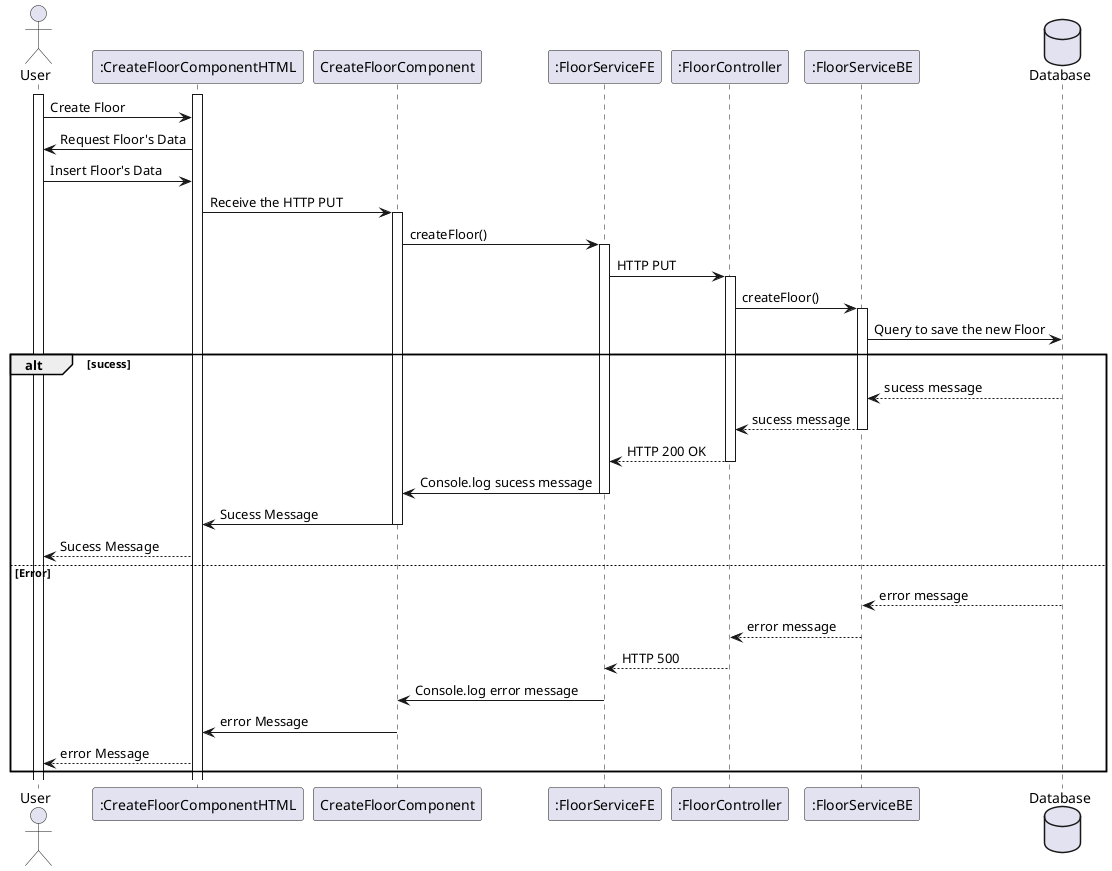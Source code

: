 @startuml
actor "User" as user
participant ":CreateFloorComponentHTML" as ui
participant "CreateFloorComponent" as component
participant ":FloorServiceFE" as servicefe
participant ":FloorController" as controller
participant ":FloorServiceBE" as service

database "Database" as db

activate user
activate ui
user -> ui: Create Floor
ui -> user: Request Floor's Data
user -> ui: Insert Floor's Data

ui -> component: Receive the HTTP PUT
activate component
component -> servicefe: createFloor()
activate servicefe
servicefe -> controller: HTTP PUT
activate controller
controller -> service: createFloor()
activate service
service -> db: Query to save the new Floor
alt sucess 
db --> service: sucess message
service --> controller: sucess message
deactivate service
controller --> servicefe: HTTP 200 OK 
deactivate controller
servicefe -> component: Console.log sucess message
deactivate servicefe
component -> ui: Sucess Message
deactivate component
ui --> user: Sucess Message
else Error 
db --> service: error message
service --> controller: error message
deactivate service
controller --> servicefe: HTTP 500
deactivate controller
servicefe -> component: Console.log error message
deactivate servicefe
component -> ui: error Message
deactivate component
ui --> user: error Message

end
@enduml